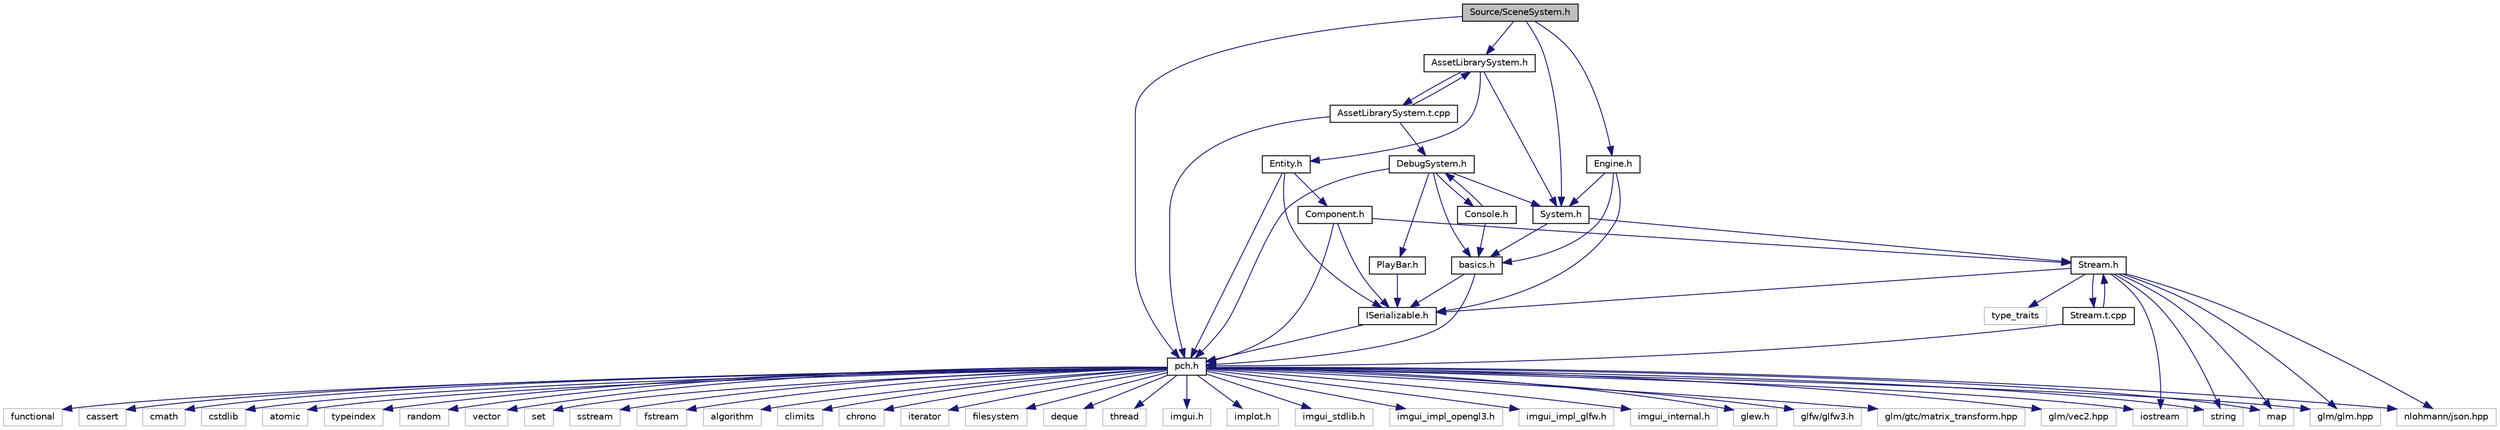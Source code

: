 digraph "Source/SceneSystem.h"
{
 // LATEX_PDF_SIZE
  edge [fontname="Helvetica",fontsize="10",labelfontname="Helvetica",labelfontsize="10"];
  node [fontname="Helvetica",fontsize="10",shape=record];
  Node1 [label="Source/SceneSystem.h",height=0.2,width=0.4,color="black", fillcolor="grey75", style="filled", fontcolor="black",tooltip="handles the process of resetting and changing scenes"];
  Node1 -> Node2 [color="midnightblue",fontsize="10",style="solid"];
  Node2 [label="pch.h",height=0.2,width=0.4,color="black", fillcolor="white", style="filled",URL="$pch_8h.html",tooltip="This is a precompiled header file."];
  Node2 -> Node3 [color="midnightblue",fontsize="10",style="solid"];
  Node3 [label="functional",height=0.2,width=0.4,color="grey75", fillcolor="white", style="filled",tooltip=" "];
  Node2 -> Node4 [color="midnightblue",fontsize="10",style="solid"];
  Node4 [label="iostream",height=0.2,width=0.4,color="grey75", fillcolor="white", style="filled",tooltip=" "];
  Node2 -> Node5 [color="midnightblue",fontsize="10",style="solid"];
  Node5 [label="cassert",height=0.2,width=0.4,color="grey75", fillcolor="white", style="filled",tooltip=" "];
  Node2 -> Node6 [color="midnightblue",fontsize="10",style="solid"];
  Node6 [label="cmath",height=0.2,width=0.4,color="grey75", fillcolor="white", style="filled",tooltip=" "];
  Node2 -> Node7 [color="midnightblue",fontsize="10",style="solid"];
  Node7 [label="cstdlib",height=0.2,width=0.4,color="grey75", fillcolor="white", style="filled",tooltip=" "];
  Node2 -> Node8 [color="midnightblue",fontsize="10",style="solid"];
  Node8 [label="atomic",height=0.2,width=0.4,color="grey75", fillcolor="white", style="filled",tooltip=" "];
  Node2 -> Node9 [color="midnightblue",fontsize="10",style="solid"];
  Node9 [label="typeindex",height=0.2,width=0.4,color="grey75", fillcolor="white", style="filled",tooltip=" "];
  Node2 -> Node10 [color="midnightblue",fontsize="10",style="solid"];
  Node10 [label="random",height=0.2,width=0.4,color="grey75", fillcolor="white", style="filled",tooltip=" "];
  Node2 -> Node11 [color="midnightblue",fontsize="10",style="solid"];
  Node11 [label="vector",height=0.2,width=0.4,color="grey75", fillcolor="white", style="filled",tooltip=" "];
  Node2 -> Node12 [color="midnightblue",fontsize="10",style="solid"];
  Node12 [label="string",height=0.2,width=0.4,color="grey75", fillcolor="white", style="filled",tooltip=" "];
  Node2 -> Node13 [color="midnightblue",fontsize="10",style="solid"];
  Node13 [label="map",height=0.2,width=0.4,color="grey75", fillcolor="white", style="filled",tooltip=" "];
  Node2 -> Node14 [color="midnightblue",fontsize="10",style="solid"];
  Node14 [label="set",height=0.2,width=0.4,color="grey75", fillcolor="white", style="filled",tooltip=" "];
  Node2 -> Node15 [color="midnightblue",fontsize="10",style="solid"];
  Node15 [label="sstream",height=0.2,width=0.4,color="grey75", fillcolor="white", style="filled",tooltip=" "];
  Node2 -> Node16 [color="midnightblue",fontsize="10",style="solid"];
  Node16 [label="fstream",height=0.2,width=0.4,color="grey75", fillcolor="white", style="filled",tooltip=" "];
  Node2 -> Node17 [color="midnightblue",fontsize="10",style="solid"];
  Node17 [label="algorithm",height=0.2,width=0.4,color="grey75", fillcolor="white", style="filled",tooltip=" "];
  Node2 -> Node18 [color="midnightblue",fontsize="10",style="solid"];
  Node18 [label="climits",height=0.2,width=0.4,color="grey75", fillcolor="white", style="filled",tooltip=" "];
  Node2 -> Node19 [color="midnightblue",fontsize="10",style="solid"];
  Node19 [label="chrono",height=0.2,width=0.4,color="grey75", fillcolor="white", style="filled",tooltip=" "];
  Node2 -> Node20 [color="midnightblue",fontsize="10",style="solid"];
  Node20 [label="iterator",height=0.2,width=0.4,color="grey75", fillcolor="white", style="filled",tooltip=" "];
  Node2 -> Node21 [color="midnightblue",fontsize="10",style="solid"];
  Node21 [label="filesystem",height=0.2,width=0.4,color="grey75", fillcolor="white", style="filled",tooltip=" "];
  Node2 -> Node22 [color="midnightblue",fontsize="10",style="solid"];
  Node22 [label="deque",height=0.2,width=0.4,color="grey75", fillcolor="white", style="filled",tooltip=" "];
  Node2 -> Node23 [color="midnightblue",fontsize="10",style="solid"];
  Node23 [label="thread",height=0.2,width=0.4,color="grey75", fillcolor="white", style="filled",tooltip=" "];
  Node2 -> Node24 [color="midnightblue",fontsize="10",style="solid"];
  Node24 [label="imgui.h",height=0.2,width=0.4,color="grey75", fillcolor="white", style="filled",tooltip=" "];
  Node2 -> Node25 [color="midnightblue",fontsize="10",style="solid"];
  Node25 [label="implot.h",height=0.2,width=0.4,color="grey75", fillcolor="white", style="filled",tooltip=" "];
  Node2 -> Node26 [color="midnightblue",fontsize="10",style="solid"];
  Node26 [label="imgui_stdlib.h",height=0.2,width=0.4,color="grey75", fillcolor="white", style="filled",tooltip=" "];
  Node2 -> Node27 [color="midnightblue",fontsize="10",style="solid"];
  Node27 [label="imgui_impl_opengl3.h",height=0.2,width=0.4,color="grey75", fillcolor="white", style="filled",tooltip=" "];
  Node2 -> Node28 [color="midnightblue",fontsize="10",style="solid"];
  Node28 [label="imgui_impl_glfw.h",height=0.2,width=0.4,color="grey75", fillcolor="white", style="filled",tooltip=" "];
  Node2 -> Node29 [color="midnightblue",fontsize="10",style="solid"];
  Node29 [label="imgui_internal.h",height=0.2,width=0.4,color="grey75", fillcolor="white", style="filled",tooltip=" "];
  Node2 -> Node30 [color="midnightblue",fontsize="10",style="solid"];
  Node30 [label="glew.h",height=0.2,width=0.4,color="grey75", fillcolor="white", style="filled",tooltip=" "];
  Node2 -> Node31 [color="midnightblue",fontsize="10",style="solid"];
  Node31 [label="glfw/glfw3.h",height=0.2,width=0.4,color="grey75", fillcolor="white", style="filled",tooltip=" "];
  Node2 -> Node32 [color="midnightblue",fontsize="10",style="solid"];
  Node32 [label="glm/glm.hpp",height=0.2,width=0.4,color="grey75", fillcolor="white", style="filled",tooltip=" "];
  Node2 -> Node33 [color="midnightblue",fontsize="10",style="solid"];
  Node33 [label="glm/gtc/matrix_transform.hpp",height=0.2,width=0.4,color="grey75", fillcolor="white", style="filled",tooltip=" "];
  Node2 -> Node34 [color="midnightblue",fontsize="10",style="solid"];
  Node34 [label="glm/vec2.hpp",height=0.2,width=0.4,color="grey75", fillcolor="white", style="filled",tooltip=" "];
  Node2 -> Node35 [color="midnightblue",fontsize="10",style="solid"];
  Node35 [label="nlohmann/json.hpp",height=0.2,width=0.4,color="grey75", fillcolor="white", style="filled",tooltip=" "];
  Node1 -> Node36 [color="midnightblue",fontsize="10",style="solid"];
  Node36 [label="System.h",height=0.2,width=0.4,color="black", fillcolor="white", style="filled",URL="$System_8h.html",tooltip="Base class for all Systems."];
  Node36 -> Node37 [color="midnightblue",fontsize="10",style="solid"];
  Node37 [label="basics.h",height=0.2,width=0.4,color="black", fillcolor="white", style="filled",URL="$basics_8h_source.html",tooltip=" "];
  Node37 -> Node2 [color="midnightblue",fontsize="10",style="solid"];
  Node37 -> Node38 [color="midnightblue",fontsize="10",style="solid"];
  Node38 [label="ISerializable.h",height=0.2,width=0.4,color="black", fillcolor="white", style="filled",URL="$ISerializable_8h.html",tooltip="interface for all serializable objects"];
  Node38 -> Node2 [color="midnightblue",fontsize="10",style="solid"];
  Node36 -> Node39 [color="midnightblue",fontsize="10",style="solid"];
  Node39 [label="Stream.h",height=0.2,width=0.4,color="black", fillcolor="white", style="filled",URL="$Stream_8h.html",tooltip="JSON File reading/writing."];
  Node39 -> Node12 [color="midnightblue",fontsize="10",style="solid"];
  Node39 -> Node13 [color="midnightblue",fontsize="10",style="solid"];
  Node39 -> Node32 [color="midnightblue",fontsize="10",style="solid"];
  Node39 -> Node35 [color="midnightblue",fontsize="10",style="solid"];
  Node39 -> Node40 [color="midnightblue",fontsize="10",style="solid"];
  Node40 [label="type_traits",height=0.2,width=0.4,color="grey75", fillcolor="white", style="filled",tooltip=" "];
  Node39 -> Node4 [color="midnightblue",fontsize="10",style="solid"];
  Node39 -> Node38 [color="midnightblue",fontsize="10",style="solid"];
  Node39 -> Node41 [color="midnightblue",fontsize="10",style="solid"];
  Node41 [label="Stream.t.cpp",height=0.2,width=0.4,color="black", fillcolor="white", style="filled",URL="$Stream_8t_8cpp.html",tooltip="JSON File reading/writing."];
  Node41 -> Node2 [color="midnightblue",fontsize="10",style="solid"];
  Node41 -> Node39 [color="midnightblue",fontsize="10",style="solid"];
  Node1 -> Node42 [color="midnightblue",fontsize="10",style="solid"];
  Node42 [label="AssetLibrarySystem.h",height=0.2,width=0.4,color="black", fillcolor="white", style="filled",URL="$AssetLibrarySystem_8h.html",tooltip="Asset System."];
  Node42 -> Node36 [color="midnightblue",fontsize="10",style="solid"];
  Node42 -> Node43 [color="midnightblue",fontsize="10",style="solid"];
  Node43 [label="Entity.h",height=0.2,width=0.4,color="black", fillcolor="white", style="filled",URL="$Entity_8h.html",tooltip="Entity class which holds Components."];
  Node43 -> Node2 [color="midnightblue",fontsize="10",style="solid"];
  Node43 -> Node44 [color="midnightblue",fontsize="10",style="solid"];
  Node44 [label="Component.h",height=0.2,width=0.4,color="black", fillcolor="white", style="filled",URL="$Component_8h.html",tooltip="Virtual component header."];
  Node44 -> Node2 [color="midnightblue",fontsize="10",style="solid"];
  Node44 -> Node38 [color="midnightblue",fontsize="10",style="solid"];
  Node44 -> Node39 [color="midnightblue",fontsize="10",style="solid"];
  Node43 -> Node38 [color="midnightblue",fontsize="10",style="solid"];
  Node42 -> Node45 [color="midnightblue",fontsize="10",style="solid"];
  Node45 [label="AssetLibrarySystem.t.cpp",height=0.2,width=0.4,color="black", fillcolor="white", style="filled",URL="$AssetLibrarySystem_8t_8cpp.html",tooltip="AssetLibrarySystem."];
  Node45 -> Node2 [color="midnightblue",fontsize="10",style="solid"];
  Node45 -> Node42 [color="midnightblue",fontsize="10",style="solid"];
  Node45 -> Node46 [color="midnightblue",fontsize="10",style="solid"];
  Node46 [label="DebugSystem.h",height=0.2,width=0.4,color="black", fillcolor="white", style="filled",URL="$DebugSystem_8h_source.html",tooltip=" "];
  Node46 -> Node2 [color="midnightblue",fontsize="10",style="solid"];
  Node46 -> Node37 [color="midnightblue",fontsize="10",style="solid"];
  Node46 -> Node36 [color="midnightblue",fontsize="10",style="solid"];
  Node46 -> Node47 [color="midnightblue",fontsize="10",style="solid"];
  Node47 [label="Console.h",height=0.2,width=0.4,color="black", fillcolor="white", style="filled",URL="$Console_8h_source.html",tooltip=" "];
  Node47 -> Node37 [color="midnightblue",fontsize="10",style="solid"];
  Node47 -> Node46 [color="midnightblue",fontsize="10",style="solid"];
  Node46 -> Node48 [color="midnightblue",fontsize="10",style="solid"];
  Node48 [label="PlayBar.h",height=0.2,width=0.4,color="black", fillcolor="white", style="filled",URL="$PlayBar_8h.html",tooltip="UI Bar that handles playing, pausing, and autosaves of the scene."];
  Node48 -> Node38 [color="midnightblue",fontsize="10",style="solid"];
  Node1 -> Node49 [color="midnightblue",fontsize="10",style="solid"];
  Node49 [label="Engine.h",height=0.2,width=0.4,color="black", fillcolor="white", style="filled",URL="$Engine_8h.html",tooltip="Engine class."];
  Node49 -> Node37 [color="midnightblue",fontsize="10",style="solid"];
  Node49 -> Node38 [color="midnightblue",fontsize="10",style="solid"];
  Node49 -> Node36 [color="midnightblue",fontsize="10",style="solid"];
}
